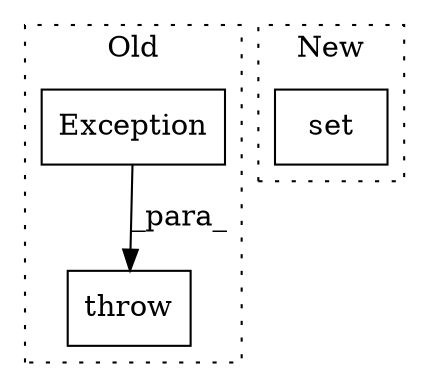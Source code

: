 digraph G {
subgraph cluster0 {
1 [label="Exception" a="32" s="14390,14444" l="10,1" shape="box"];
3 [label="throw" a="53" s="14384" l="6" shape="box"];
label = "Old";
style="dotted";
}
subgraph cluster1 {
2 [label="set" a="32" s="14066,14079" l="4,1" shape="box"];
label = "New";
style="dotted";
}
1 -> 3 [label="_para_"];
}